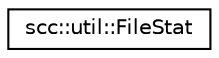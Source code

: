digraph "Graphical Class Hierarchy"
{
 // LATEX_PDF_SIZE
  edge [fontname="Helvetica",fontsize="10",labelfontname="Helvetica",labelfontsize="10"];
  node [fontname="Helvetica",fontsize="10",shape=record];
  rankdir="LR";
  Node0 [label="scc::util::FileStat",height=0.2,width=0.4,color="black", fillcolor="white", style="filled",URL="$d2/dfc/structscc_1_1util_1_1FileStat.html",tooltip="File status structure."];
}
